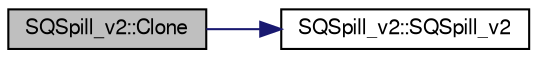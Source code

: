 digraph "SQSpill_v2::Clone"
{
  bgcolor="transparent";
  edge [fontname="FreeSans",fontsize="10",labelfontname="FreeSans",labelfontsize="10"];
  node [fontname="FreeSans",fontsize="10",shape=record];
  rankdir="LR";
  Node1 [label="SQSpill_v2::Clone",height=0.2,width=0.4,color="black", fillcolor="grey75", style="filled" fontcolor="black"];
  Node1 -> Node2 [color="midnightblue",fontsize="10",style="solid",fontname="FreeSans"];
  Node2 [label="SQSpill_v2::SQSpill_v2",height=0.2,width=0.4,color="black",URL="$d0/d1f/classSQSpill__v2.html#ab064a5faedddc177d0a9b2ee013a5cc1"];
}
